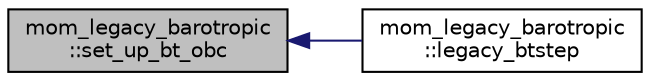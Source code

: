 digraph "mom_legacy_barotropic::set_up_bt_obc"
{
 // INTERACTIVE_SVG=YES
  edge [fontname="Helvetica",fontsize="10",labelfontname="Helvetica",labelfontsize="10"];
  node [fontname="Helvetica",fontsize="10",shape=record];
  rankdir="LR";
  Node78 [label="mom_legacy_barotropic\l::set_up_bt_obc",height=0.2,width=0.4,color="black", fillcolor="grey75", style="filled", fontcolor="black"];
  Node78 -> Node79 [dir="back",color="midnightblue",fontsize="10",style="solid",fontname="Helvetica"];
  Node79 [label="mom_legacy_barotropic\l::legacy_btstep",height=0.2,width=0.4,color="black", fillcolor="white", style="filled",URL="$namespacemom__legacy__barotropic.html#ae039a54a1c82e3f4f53539e5dc2de6ea"];
}
